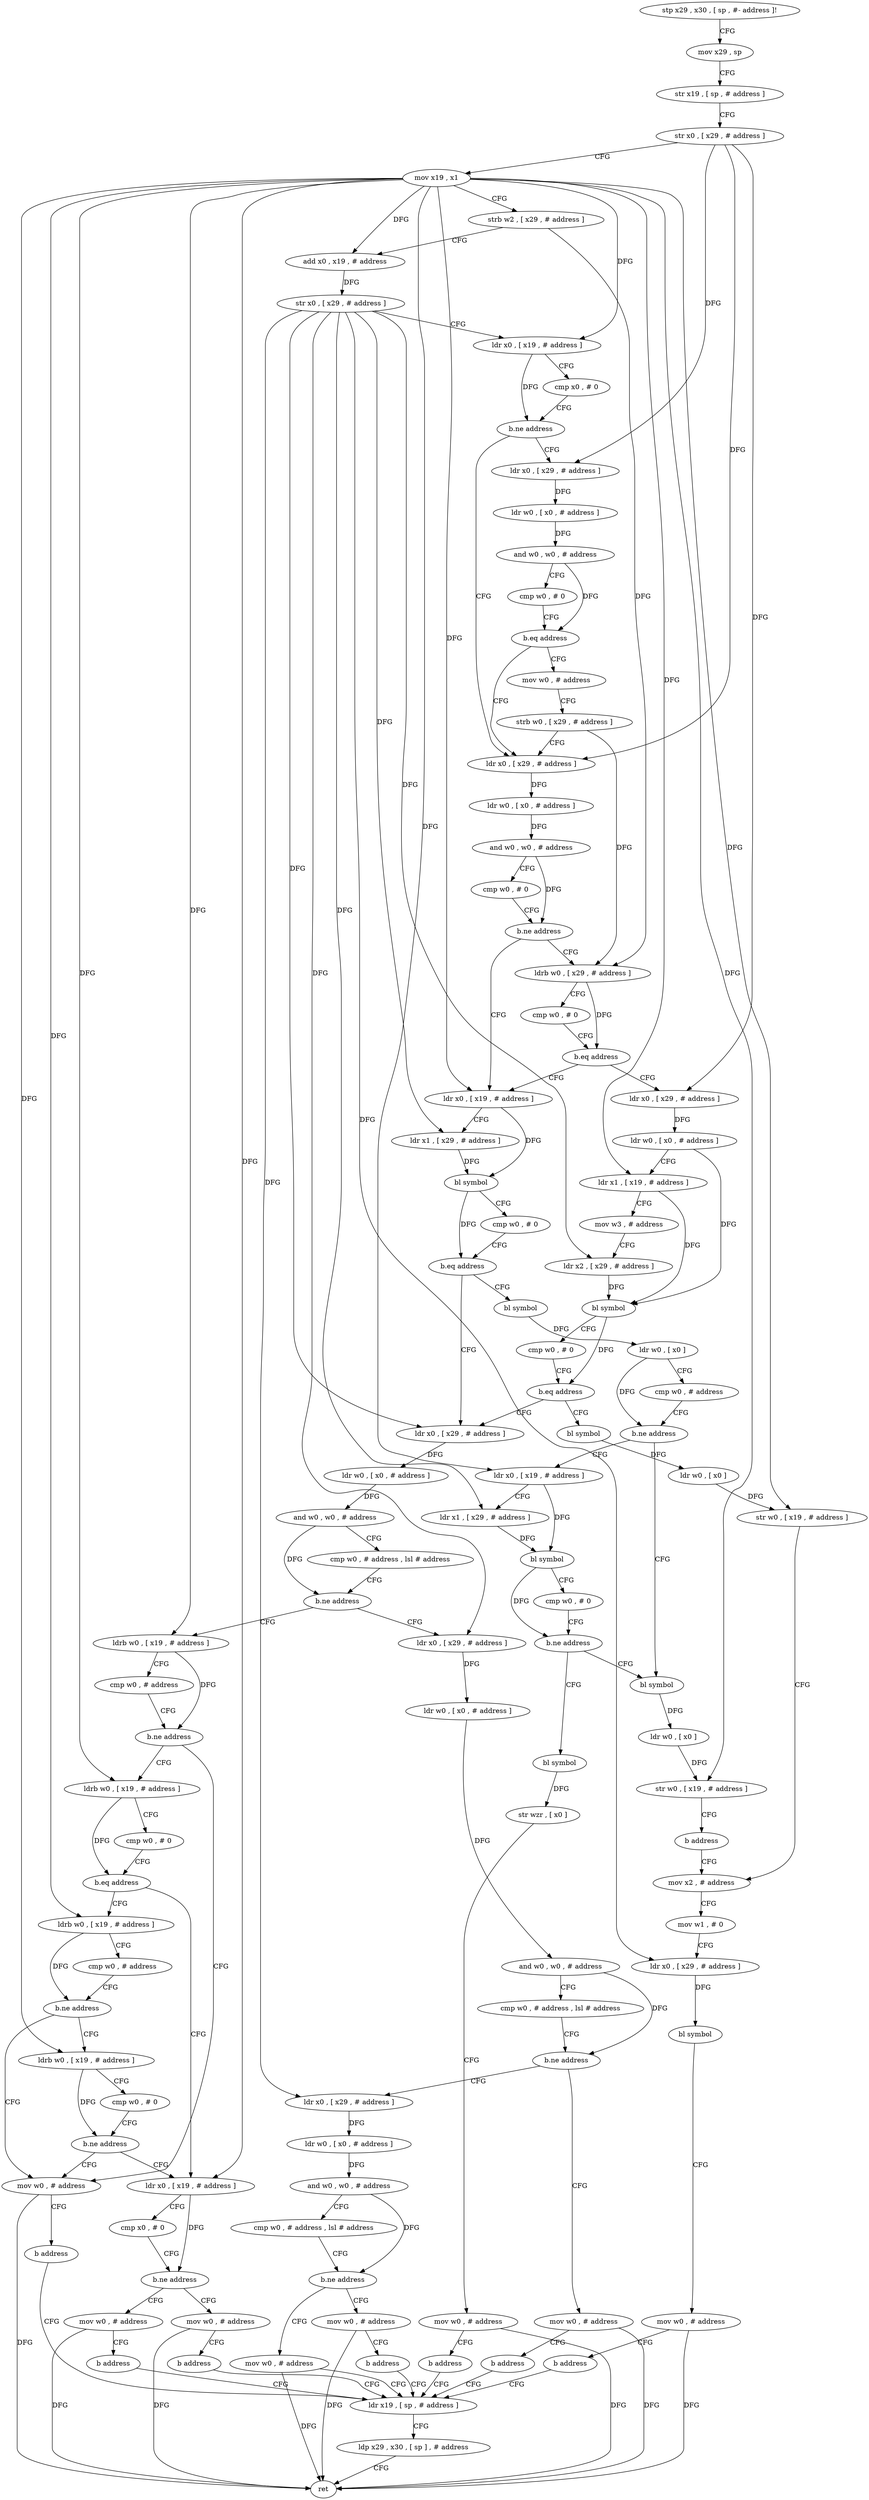 digraph "func" {
"4313384" [label = "stp x29 , x30 , [ sp , #- address ]!" ]
"4313388" [label = "mov x29 , sp" ]
"4313392" [label = "str x19 , [ sp , # address ]" ]
"4313396" [label = "str x0 , [ x29 , # address ]" ]
"4313400" [label = "mov x19 , x1" ]
"4313404" [label = "strb w2 , [ x29 , # address ]" ]
"4313408" [label = "add x0 , x19 , # address" ]
"4313412" [label = "str x0 , [ x29 , # address ]" ]
"4313416" [label = "ldr x0 , [ x19 , # address ]" ]
"4313420" [label = "cmp x0 , # 0" ]
"4313424" [label = "b.ne address" ]
"4313456" [label = "ldr x0 , [ x29 , # address ]" ]
"4313428" [label = "ldr x0 , [ x29 , # address ]" ]
"4313460" [label = "ldr w0 , [ x0 , # address ]" ]
"4313464" [label = "and w0 , w0 , # address" ]
"4313468" [label = "cmp w0 , # 0" ]
"4313472" [label = "b.ne address" ]
"4313488" [label = "ldr x0 , [ x19 , # address ]" ]
"4313476" [label = "ldrb w0 , [ x29 , # address ]" ]
"4313432" [label = "ldr w0 , [ x0 , # address ]" ]
"4313436" [label = "and w0 , w0 , # address" ]
"4313440" [label = "cmp w0 , # 0" ]
"4313444" [label = "b.eq address" ]
"4313448" [label = "mov w0 , # address" ]
"4313492" [label = "ldr x1 , [ x29 , # address ]" ]
"4313496" [label = "bl symbol" ]
"4313500" [label = "cmp w0 , # 0" ]
"4313504" [label = "b.eq address" ]
"4313644" [label = "ldr x0 , [ x29 , # address ]" ]
"4313508" [label = "bl symbol" ]
"4313480" [label = "cmp w0 , # 0" ]
"4313484" [label = "b.eq address" ]
"4313576" [label = "ldr x0 , [ x29 , # address ]" ]
"4313452" [label = "strb w0 , [ x29 , # address ]" ]
"4313648" [label = "ldr w0 , [ x0 , # address ]" ]
"4313652" [label = "and w0 , w0 , # address" ]
"4313656" [label = "cmp w0 , # address , lsl # address" ]
"4313660" [label = "b.ne address" ]
"4313748" [label = "ldr x0 , [ x29 , # address ]" ]
"4313664" [label = "ldrb w0 , [ x19 , # address ]" ]
"4313512" [label = "ldr w0 , [ x0 ]" ]
"4313516" [label = "cmp w0 , # address" ]
"4313520" [label = "b.ne address" ]
"4313560" [label = "bl symbol" ]
"4313524" [label = "ldr x0 , [ x19 , # address ]" ]
"4313580" [label = "ldr w0 , [ x0 , # address ]" ]
"4313584" [label = "ldr x1 , [ x19 , # address ]" ]
"4313588" [label = "mov w3 , # address" ]
"4313592" [label = "ldr x2 , [ x29 , # address ]" ]
"4313596" [label = "bl symbol" ]
"4313600" [label = "cmp w0 , # 0" ]
"4313604" [label = "b.eq address" ]
"4313608" [label = "bl symbol" ]
"4313752" [label = "ldr w0 , [ x0 , # address ]" ]
"4313756" [label = "and w0 , w0 , # address" ]
"4313760" [label = "cmp w0 , # address , lsl # address" ]
"4313764" [label = "b.ne address" ]
"4313776" [label = "ldr x0 , [ x29 , # address ]" ]
"4313768" [label = "mov w0 , # address" ]
"4313668" [label = "cmp w0 , # address" ]
"4313672" [label = "b.ne address" ]
"4313740" [label = "mov w0 , # address" ]
"4313676" [label = "ldrb w0 , [ x19 , # address ]" ]
"4313564" [label = "ldr w0 , [ x0 ]" ]
"4313568" [label = "str w0 , [ x19 , # address ]" ]
"4313572" [label = "b address" ]
"4313620" [label = "mov x2 , # address" ]
"4313528" [label = "ldr x1 , [ x29 , # address ]" ]
"4313532" [label = "bl symbol" ]
"4313536" [label = "cmp w0 , # 0" ]
"4313540" [label = "b.ne address" ]
"4313544" [label = "bl symbol" ]
"4313612" [label = "ldr w0 , [ x0 ]" ]
"4313616" [label = "str w0 , [ x19 , # address ]" ]
"4313780" [label = "ldr w0 , [ x0 , # address ]" ]
"4313784" [label = "and w0 , w0 , # address" ]
"4313788" [label = "cmp w0 , # address , lsl # address" ]
"4313792" [label = "b.ne address" ]
"4313804" [label = "mov w0 , # address" ]
"4313796" [label = "mov w0 , # address" ]
"4313772" [label = "b address" ]
"4313808" [label = "ldr x19 , [ sp , # address ]" ]
"4313744" [label = "b address" ]
"4313680" [label = "cmp w0 , # 0" ]
"4313684" [label = "b.eq address" ]
"4313712" [label = "ldr x0 , [ x19 , # address ]" ]
"4313688" [label = "ldrb w0 , [ x19 , # address ]" ]
"4313624" [label = "mov w1 , # 0" ]
"4313628" [label = "ldr x0 , [ x29 , # address ]" ]
"4313632" [label = "bl symbol" ]
"4313636" [label = "mov w0 , # address" ]
"4313640" [label = "b address" ]
"4313548" [label = "str wzr , [ x0 ]" ]
"4313552" [label = "mov w0 , # address" ]
"4313556" [label = "b address" ]
"4313812" [label = "ldp x29 , x30 , [ sp ] , # address" ]
"4313816" [label = "ret" ]
"4313800" [label = "b address" ]
"4313716" [label = "cmp x0 , # 0" ]
"4313720" [label = "b.ne address" ]
"4313732" [label = "mov w0 , # address" ]
"4313724" [label = "mov w0 , # address" ]
"4313692" [label = "cmp w0 , # address" ]
"4313696" [label = "b.ne address" ]
"4313700" [label = "ldrb w0 , [ x19 , # address ]" ]
"4313736" [label = "b address" ]
"4313728" [label = "b address" ]
"4313704" [label = "cmp w0 , # 0" ]
"4313708" [label = "b.ne address" ]
"4313384" -> "4313388" [ label = "CFG" ]
"4313388" -> "4313392" [ label = "CFG" ]
"4313392" -> "4313396" [ label = "CFG" ]
"4313396" -> "4313400" [ label = "CFG" ]
"4313396" -> "4313456" [ label = "DFG" ]
"4313396" -> "4313428" [ label = "DFG" ]
"4313396" -> "4313576" [ label = "DFG" ]
"4313400" -> "4313404" [ label = "CFG" ]
"4313400" -> "4313408" [ label = "DFG" ]
"4313400" -> "4313416" [ label = "DFG" ]
"4313400" -> "4313488" [ label = "DFG" ]
"4313400" -> "4313584" [ label = "DFG" ]
"4313400" -> "4313664" [ label = "DFG" ]
"4313400" -> "4313568" [ label = "DFG" ]
"4313400" -> "4313524" [ label = "DFG" ]
"4313400" -> "4313616" [ label = "DFG" ]
"4313400" -> "4313676" [ label = "DFG" ]
"4313400" -> "4313712" [ label = "DFG" ]
"4313400" -> "4313688" [ label = "DFG" ]
"4313400" -> "4313700" [ label = "DFG" ]
"4313404" -> "4313408" [ label = "CFG" ]
"4313404" -> "4313476" [ label = "DFG" ]
"4313408" -> "4313412" [ label = "DFG" ]
"4313412" -> "4313416" [ label = "CFG" ]
"4313412" -> "4313492" [ label = "DFG" ]
"4313412" -> "4313644" [ label = "DFG" ]
"4313412" -> "4313592" [ label = "DFG" ]
"4313412" -> "4313748" [ label = "DFG" ]
"4313412" -> "4313528" [ label = "DFG" ]
"4313412" -> "4313776" [ label = "DFG" ]
"4313412" -> "4313628" [ label = "DFG" ]
"4313416" -> "4313420" [ label = "CFG" ]
"4313416" -> "4313424" [ label = "DFG" ]
"4313420" -> "4313424" [ label = "CFG" ]
"4313424" -> "4313456" [ label = "CFG" ]
"4313424" -> "4313428" [ label = "CFG" ]
"4313456" -> "4313460" [ label = "DFG" ]
"4313428" -> "4313432" [ label = "DFG" ]
"4313460" -> "4313464" [ label = "DFG" ]
"4313464" -> "4313468" [ label = "CFG" ]
"4313464" -> "4313472" [ label = "DFG" ]
"4313468" -> "4313472" [ label = "CFG" ]
"4313472" -> "4313488" [ label = "CFG" ]
"4313472" -> "4313476" [ label = "CFG" ]
"4313488" -> "4313492" [ label = "CFG" ]
"4313488" -> "4313496" [ label = "DFG" ]
"4313476" -> "4313480" [ label = "CFG" ]
"4313476" -> "4313484" [ label = "DFG" ]
"4313432" -> "4313436" [ label = "DFG" ]
"4313436" -> "4313440" [ label = "CFG" ]
"4313436" -> "4313444" [ label = "DFG" ]
"4313440" -> "4313444" [ label = "CFG" ]
"4313444" -> "4313456" [ label = "CFG" ]
"4313444" -> "4313448" [ label = "CFG" ]
"4313448" -> "4313452" [ label = "CFG" ]
"4313492" -> "4313496" [ label = "DFG" ]
"4313496" -> "4313500" [ label = "CFG" ]
"4313496" -> "4313504" [ label = "DFG" ]
"4313500" -> "4313504" [ label = "CFG" ]
"4313504" -> "4313644" [ label = "CFG" ]
"4313504" -> "4313508" [ label = "CFG" ]
"4313644" -> "4313648" [ label = "DFG" ]
"4313508" -> "4313512" [ label = "DFG" ]
"4313480" -> "4313484" [ label = "CFG" ]
"4313484" -> "4313576" [ label = "CFG" ]
"4313484" -> "4313488" [ label = "CFG" ]
"4313576" -> "4313580" [ label = "DFG" ]
"4313452" -> "4313456" [ label = "CFG" ]
"4313452" -> "4313476" [ label = "DFG" ]
"4313648" -> "4313652" [ label = "DFG" ]
"4313652" -> "4313656" [ label = "CFG" ]
"4313652" -> "4313660" [ label = "DFG" ]
"4313656" -> "4313660" [ label = "CFG" ]
"4313660" -> "4313748" [ label = "CFG" ]
"4313660" -> "4313664" [ label = "CFG" ]
"4313748" -> "4313752" [ label = "DFG" ]
"4313664" -> "4313668" [ label = "CFG" ]
"4313664" -> "4313672" [ label = "DFG" ]
"4313512" -> "4313516" [ label = "CFG" ]
"4313512" -> "4313520" [ label = "DFG" ]
"4313516" -> "4313520" [ label = "CFG" ]
"4313520" -> "4313560" [ label = "CFG" ]
"4313520" -> "4313524" [ label = "CFG" ]
"4313560" -> "4313564" [ label = "DFG" ]
"4313524" -> "4313528" [ label = "CFG" ]
"4313524" -> "4313532" [ label = "DFG" ]
"4313580" -> "4313584" [ label = "CFG" ]
"4313580" -> "4313596" [ label = "DFG" ]
"4313584" -> "4313588" [ label = "CFG" ]
"4313584" -> "4313596" [ label = "DFG" ]
"4313588" -> "4313592" [ label = "CFG" ]
"4313592" -> "4313596" [ label = "DFG" ]
"4313596" -> "4313600" [ label = "CFG" ]
"4313596" -> "4313604" [ label = "DFG" ]
"4313600" -> "4313604" [ label = "CFG" ]
"4313604" -> "4313644" [ label = "CFG" ]
"4313604" -> "4313608" [ label = "CFG" ]
"4313608" -> "4313612" [ label = "DFG" ]
"4313752" -> "4313756" [ label = "DFG" ]
"4313756" -> "4313760" [ label = "CFG" ]
"4313756" -> "4313764" [ label = "DFG" ]
"4313760" -> "4313764" [ label = "CFG" ]
"4313764" -> "4313776" [ label = "CFG" ]
"4313764" -> "4313768" [ label = "CFG" ]
"4313776" -> "4313780" [ label = "DFG" ]
"4313768" -> "4313772" [ label = "CFG" ]
"4313768" -> "4313816" [ label = "DFG" ]
"4313668" -> "4313672" [ label = "CFG" ]
"4313672" -> "4313740" [ label = "CFG" ]
"4313672" -> "4313676" [ label = "CFG" ]
"4313740" -> "4313744" [ label = "CFG" ]
"4313740" -> "4313816" [ label = "DFG" ]
"4313676" -> "4313680" [ label = "CFG" ]
"4313676" -> "4313684" [ label = "DFG" ]
"4313564" -> "4313568" [ label = "DFG" ]
"4313568" -> "4313572" [ label = "CFG" ]
"4313572" -> "4313620" [ label = "CFG" ]
"4313620" -> "4313624" [ label = "CFG" ]
"4313528" -> "4313532" [ label = "DFG" ]
"4313532" -> "4313536" [ label = "CFG" ]
"4313532" -> "4313540" [ label = "DFG" ]
"4313536" -> "4313540" [ label = "CFG" ]
"4313540" -> "4313560" [ label = "CFG" ]
"4313540" -> "4313544" [ label = "CFG" ]
"4313544" -> "4313548" [ label = "DFG" ]
"4313612" -> "4313616" [ label = "DFG" ]
"4313616" -> "4313620" [ label = "CFG" ]
"4313780" -> "4313784" [ label = "DFG" ]
"4313784" -> "4313788" [ label = "CFG" ]
"4313784" -> "4313792" [ label = "DFG" ]
"4313788" -> "4313792" [ label = "CFG" ]
"4313792" -> "4313804" [ label = "CFG" ]
"4313792" -> "4313796" [ label = "CFG" ]
"4313804" -> "4313808" [ label = "CFG" ]
"4313804" -> "4313816" [ label = "DFG" ]
"4313796" -> "4313800" [ label = "CFG" ]
"4313796" -> "4313816" [ label = "DFG" ]
"4313772" -> "4313808" [ label = "CFG" ]
"4313808" -> "4313812" [ label = "CFG" ]
"4313744" -> "4313808" [ label = "CFG" ]
"4313680" -> "4313684" [ label = "CFG" ]
"4313684" -> "4313712" [ label = "CFG" ]
"4313684" -> "4313688" [ label = "CFG" ]
"4313712" -> "4313716" [ label = "CFG" ]
"4313712" -> "4313720" [ label = "DFG" ]
"4313688" -> "4313692" [ label = "CFG" ]
"4313688" -> "4313696" [ label = "DFG" ]
"4313624" -> "4313628" [ label = "CFG" ]
"4313628" -> "4313632" [ label = "DFG" ]
"4313632" -> "4313636" [ label = "CFG" ]
"4313636" -> "4313640" [ label = "CFG" ]
"4313636" -> "4313816" [ label = "DFG" ]
"4313640" -> "4313808" [ label = "CFG" ]
"4313548" -> "4313552" [ label = "CFG" ]
"4313552" -> "4313556" [ label = "CFG" ]
"4313552" -> "4313816" [ label = "DFG" ]
"4313556" -> "4313808" [ label = "CFG" ]
"4313812" -> "4313816" [ label = "CFG" ]
"4313800" -> "4313808" [ label = "CFG" ]
"4313716" -> "4313720" [ label = "CFG" ]
"4313720" -> "4313732" [ label = "CFG" ]
"4313720" -> "4313724" [ label = "CFG" ]
"4313732" -> "4313736" [ label = "CFG" ]
"4313732" -> "4313816" [ label = "DFG" ]
"4313724" -> "4313728" [ label = "CFG" ]
"4313724" -> "4313816" [ label = "DFG" ]
"4313692" -> "4313696" [ label = "CFG" ]
"4313696" -> "4313740" [ label = "CFG" ]
"4313696" -> "4313700" [ label = "CFG" ]
"4313700" -> "4313704" [ label = "CFG" ]
"4313700" -> "4313708" [ label = "DFG" ]
"4313736" -> "4313808" [ label = "CFG" ]
"4313728" -> "4313808" [ label = "CFG" ]
"4313704" -> "4313708" [ label = "CFG" ]
"4313708" -> "4313740" [ label = "CFG" ]
"4313708" -> "4313712" [ label = "CFG" ]
}
